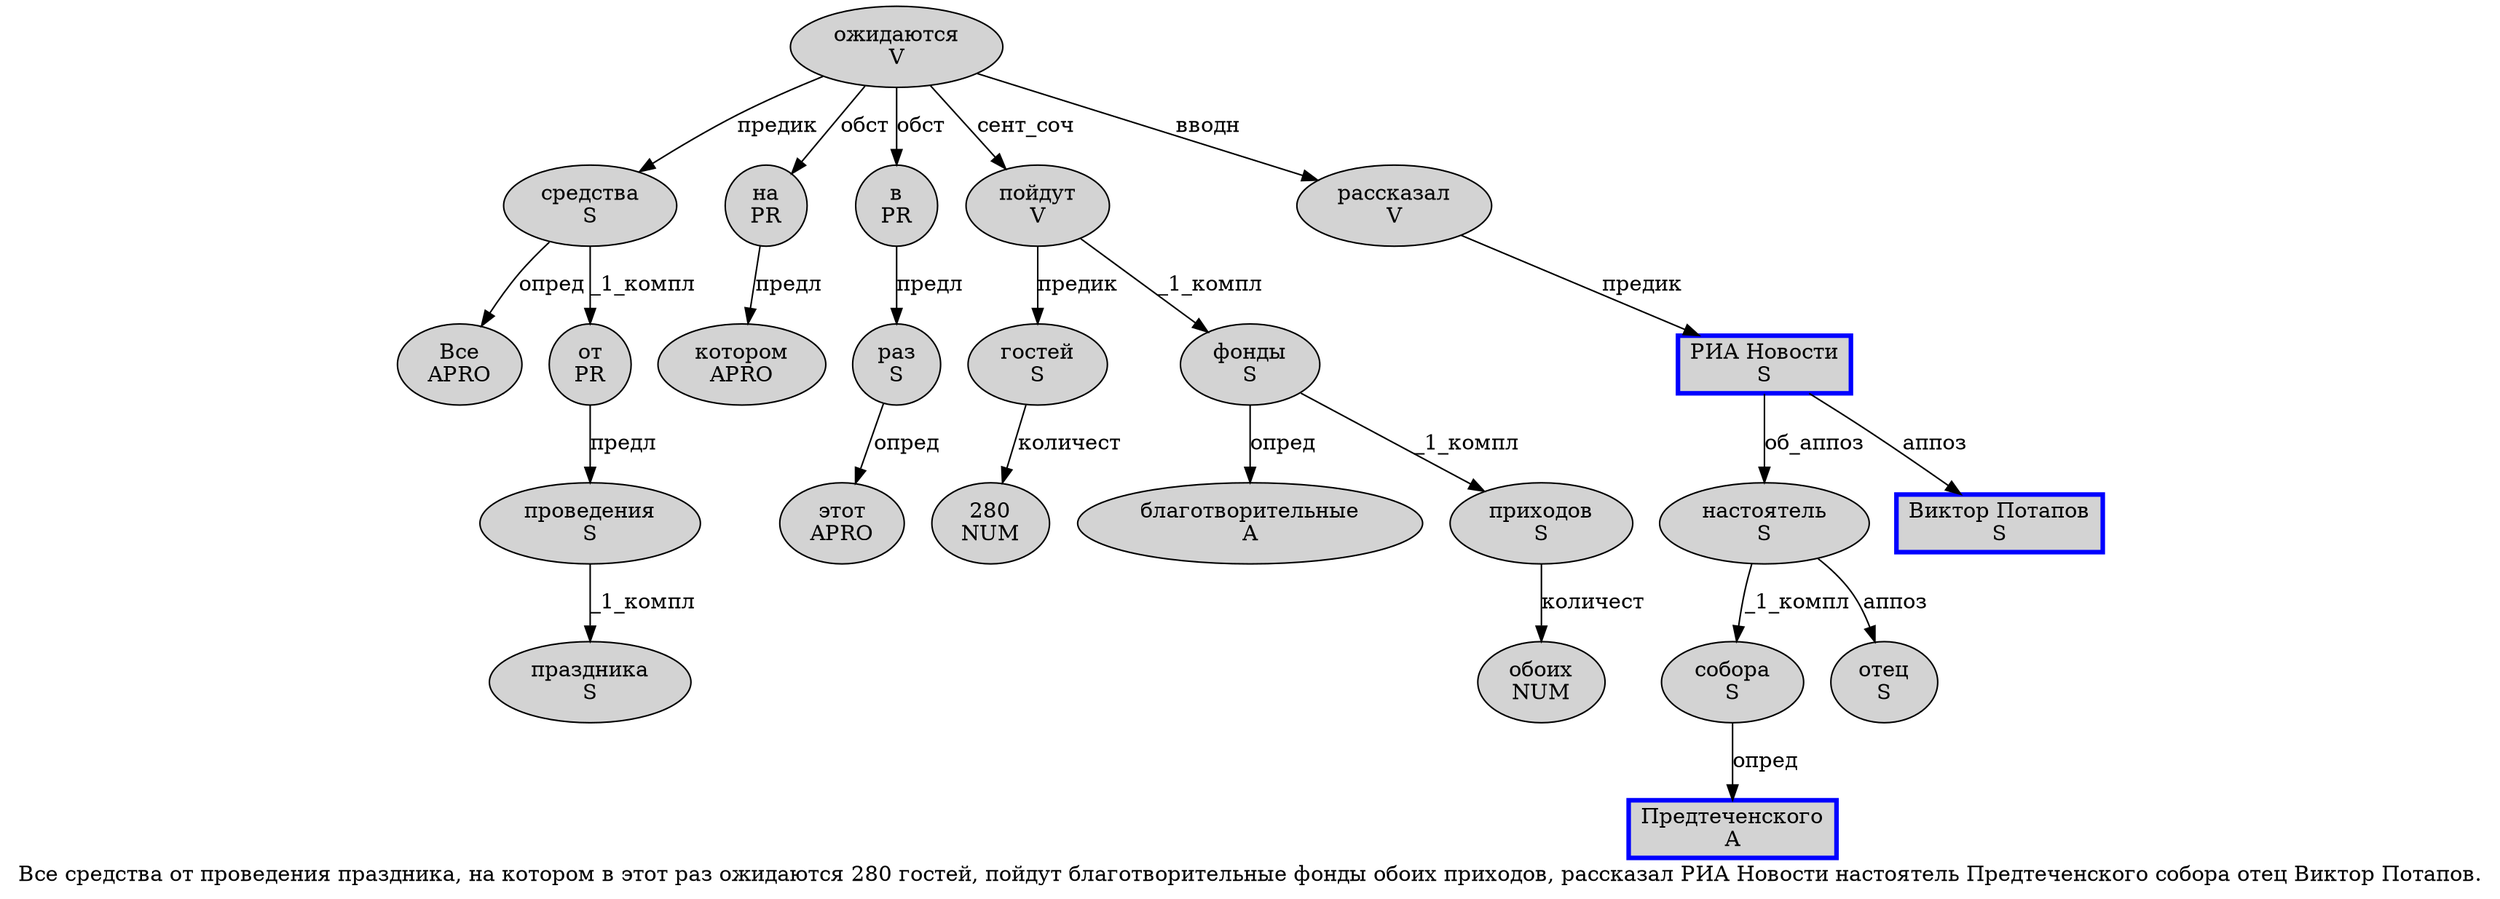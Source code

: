 digraph SENTENCE_1224 {
	graph [label="Все средства от проведения праздника, на котором в этот раз ожидаются 280 гостей, пойдут благотворительные фонды обоих приходов, рассказал РИА Новости настоятель Предтеченского собора отец Виктор Потапов."]
	node [style=filled]
		0 [label="Все
APRO" color="" fillcolor=lightgray penwidth=1 shape=ellipse]
		1 [label="средства
S" color="" fillcolor=lightgray penwidth=1 shape=ellipse]
		2 [label="от
PR" color="" fillcolor=lightgray penwidth=1 shape=ellipse]
		3 [label="проведения
S" color="" fillcolor=lightgray penwidth=1 shape=ellipse]
		4 [label="праздника
S" color="" fillcolor=lightgray penwidth=1 shape=ellipse]
		6 [label="на
PR" color="" fillcolor=lightgray penwidth=1 shape=ellipse]
		7 [label="котором
APRO" color="" fillcolor=lightgray penwidth=1 shape=ellipse]
		8 [label="в
PR" color="" fillcolor=lightgray penwidth=1 shape=ellipse]
		9 [label="этот
APRO" color="" fillcolor=lightgray penwidth=1 shape=ellipse]
		10 [label="раз
S" color="" fillcolor=lightgray penwidth=1 shape=ellipse]
		11 [label="ожидаются
V" color="" fillcolor=lightgray penwidth=1 shape=ellipse]
		12 [label="280
NUM" color="" fillcolor=lightgray penwidth=1 shape=ellipse]
		13 [label="гостей
S" color="" fillcolor=lightgray penwidth=1 shape=ellipse]
		15 [label="пойдут
V" color="" fillcolor=lightgray penwidth=1 shape=ellipse]
		16 [label="благотворительные
A" color="" fillcolor=lightgray penwidth=1 shape=ellipse]
		17 [label="фонды
S" color="" fillcolor=lightgray penwidth=1 shape=ellipse]
		18 [label="обоих
NUM" color="" fillcolor=lightgray penwidth=1 shape=ellipse]
		19 [label="приходов
S" color="" fillcolor=lightgray penwidth=1 shape=ellipse]
		21 [label="рассказал
V" color="" fillcolor=lightgray penwidth=1 shape=ellipse]
		22 [label="РИА Новости
S" color=blue fillcolor=lightgray penwidth=3 shape=box]
		23 [label="настоятель
S" color="" fillcolor=lightgray penwidth=1 shape=ellipse]
		24 [label="Предтеченского
A" color=blue fillcolor=lightgray penwidth=3 shape=box]
		25 [label="собора
S" color="" fillcolor=lightgray penwidth=1 shape=ellipse]
		26 [label="отец
S" color="" fillcolor=lightgray penwidth=1 shape=ellipse]
		27 [label="Виктор Потапов
S" color=blue fillcolor=lightgray penwidth=3 shape=box]
			2 -> 3 [label="предл"]
			19 -> 18 [label="количест"]
			10 -> 9 [label="опред"]
			15 -> 13 [label="предик"]
			15 -> 17 [label="_1_компл"]
			21 -> 22 [label="предик"]
			3 -> 4 [label="_1_компл"]
			8 -> 10 [label="предл"]
			1 -> 0 [label="опред"]
			1 -> 2 [label="_1_компл"]
			6 -> 7 [label="предл"]
			23 -> 25 [label="_1_компл"]
			23 -> 26 [label="аппоз"]
			13 -> 12 [label="количест"]
			25 -> 24 [label="опред"]
			17 -> 16 [label="опред"]
			17 -> 19 [label="_1_компл"]
			22 -> 23 [label="об_аппоз"]
			22 -> 27 [label="аппоз"]
			11 -> 1 [label="предик"]
			11 -> 6 [label="обст"]
			11 -> 8 [label="обст"]
			11 -> 15 [label="сент_соч"]
			11 -> 21 [label="вводн"]
}